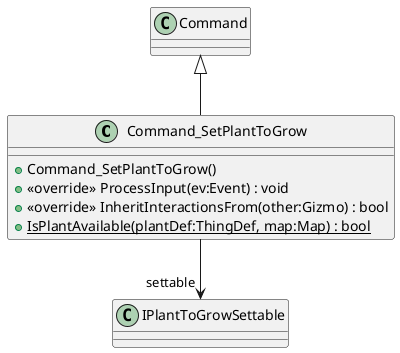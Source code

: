 @startuml
class Command_SetPlantToGrow {
    + Command_SetPlantToGrow()
    + <<override>> ProcessInput(ev:Event) : void
    + <<override>> InheritInteractionsFrom(other:Gizmo) : bool
    + {static} IsPlantAvailable(plantDef:ThingDef, map:Map) : bool
}
Command <|-- Command_SetPlantToGrow
Command_SetPlantToGrow --> "settable" IPlantToGrowSettable
@enduml
